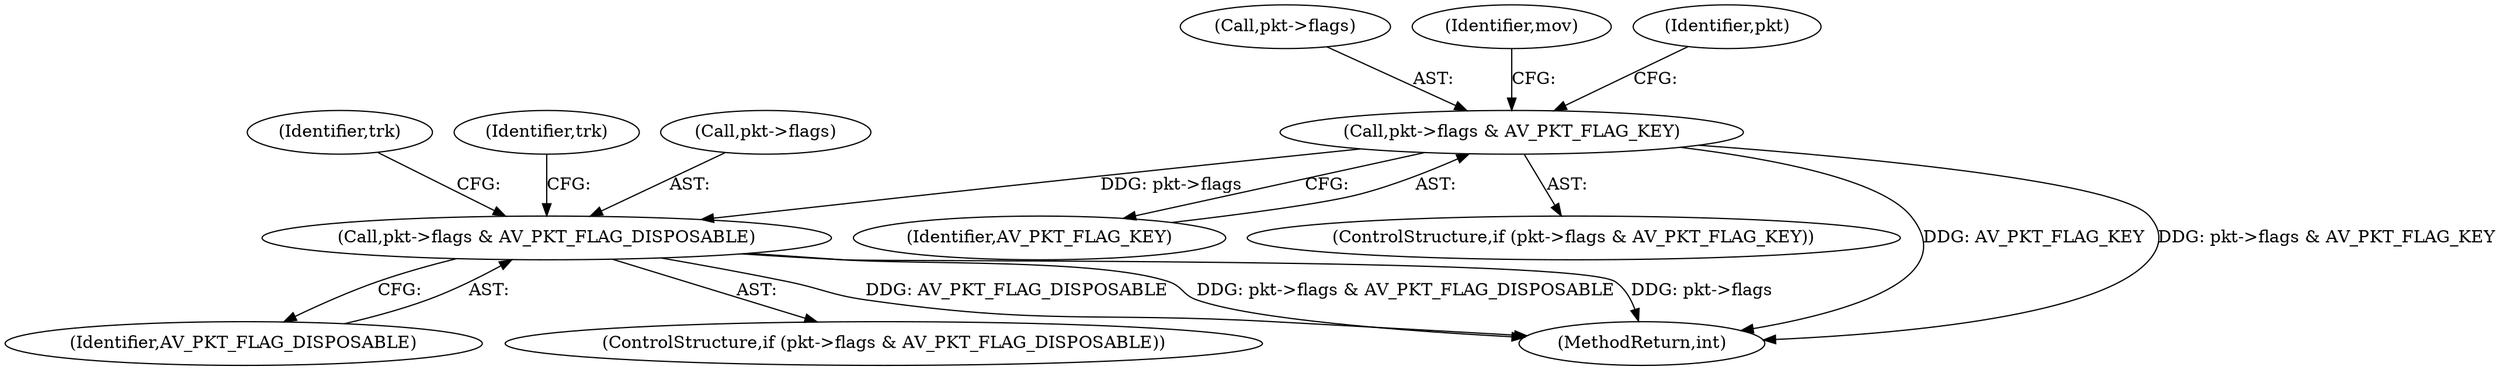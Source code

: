 digraph "0_FFmpeg_3a2d21bc5f97aa0161db3ae731fc2732be6108b8@pointer" {
"1001316" [label="(Call,pkt->flags & AV_PKT_FLAG_KEY)"];
"1001400" [label="(Call,pkt->flags & AV_PKT_FLAG_DISPOSABLE)"];
"1001423" [label="(Identifier,trk)"];
"1001320" [label="(Identifier,AV_PKT_FLAG_KEY)"];
"1001400" [label="(Call,pkt->flags & AV_PKT_FLAG_DISPOSABLE)"];
"1001317" [label="(Call,pkt->flags)"];
"1001404" [label="(Identifier,AV_PKT_FLAG_DISPOSABLE)"];
"1001326" [label="(Identifier,mov)"];
"1001402" [label="(Identifier,pkt)"];
"1001410" [label="(Identifier,trk)"];
"1001401" [label="(Call,pkt->flags)"];
"1001315" [label="(ControlStructure,if (pkt->flags & AV_PKT_FLAG_KEY))"];
"1001399" [label="(ControlStructure,if (pkt->flags & AV_PKT_FLAG_DISPOSABLE))"];
"1001316" [label="(Call,pkt->flags & AV_PKT_FLAG_KEY)"];
"1001466" [label="(MethodReturn,int)"];
"1001316" -> "1001315"  [label="AST: "];
"1001316" -> "1001320"  [label="CFG: "];
"1001317" -> "1001316"  [label="AST: "];
"1001320" -> "1001316"  [label="AST: "];
"1001326" -> "1001316"  [label="CFG: "];
"1001402" -> "1001316"  [label="CFG: "];
"1001316" -> "1001466"  [label="DDG: AV_PKT_FLAG_KEY"];
"1001316" -> "1001466"  [label="DDG: pkt->flags & AV_PKT_FLAG_KEY"];
"1001316" -> "1001400"  [label="DDG: pkt->flags"];
"1001400" -> "1001399"  [label="AST: "];
"1001400" -> "1001404"  [label="CFG: "];
"1001401" -> "1001400"  [label="AST: "];
"1001404" -> "1001400"  [label="AST: "];
"1001410" -> "1001400"  [label="CFG: "];
"1001423" -> "1001400"  [label="CFG: "];
"1001400" -> "1001466"  [label="DDG: AV_PKT_FLAG_DISPOSABLE"];
"1001400" -> "1001466"  [label="DDG: pkt->flags & AV_PKT_FLAG_DISPOSABLE"];
"1001400" -> "1001466"  [label="DDG: pkt->flags"];
}
